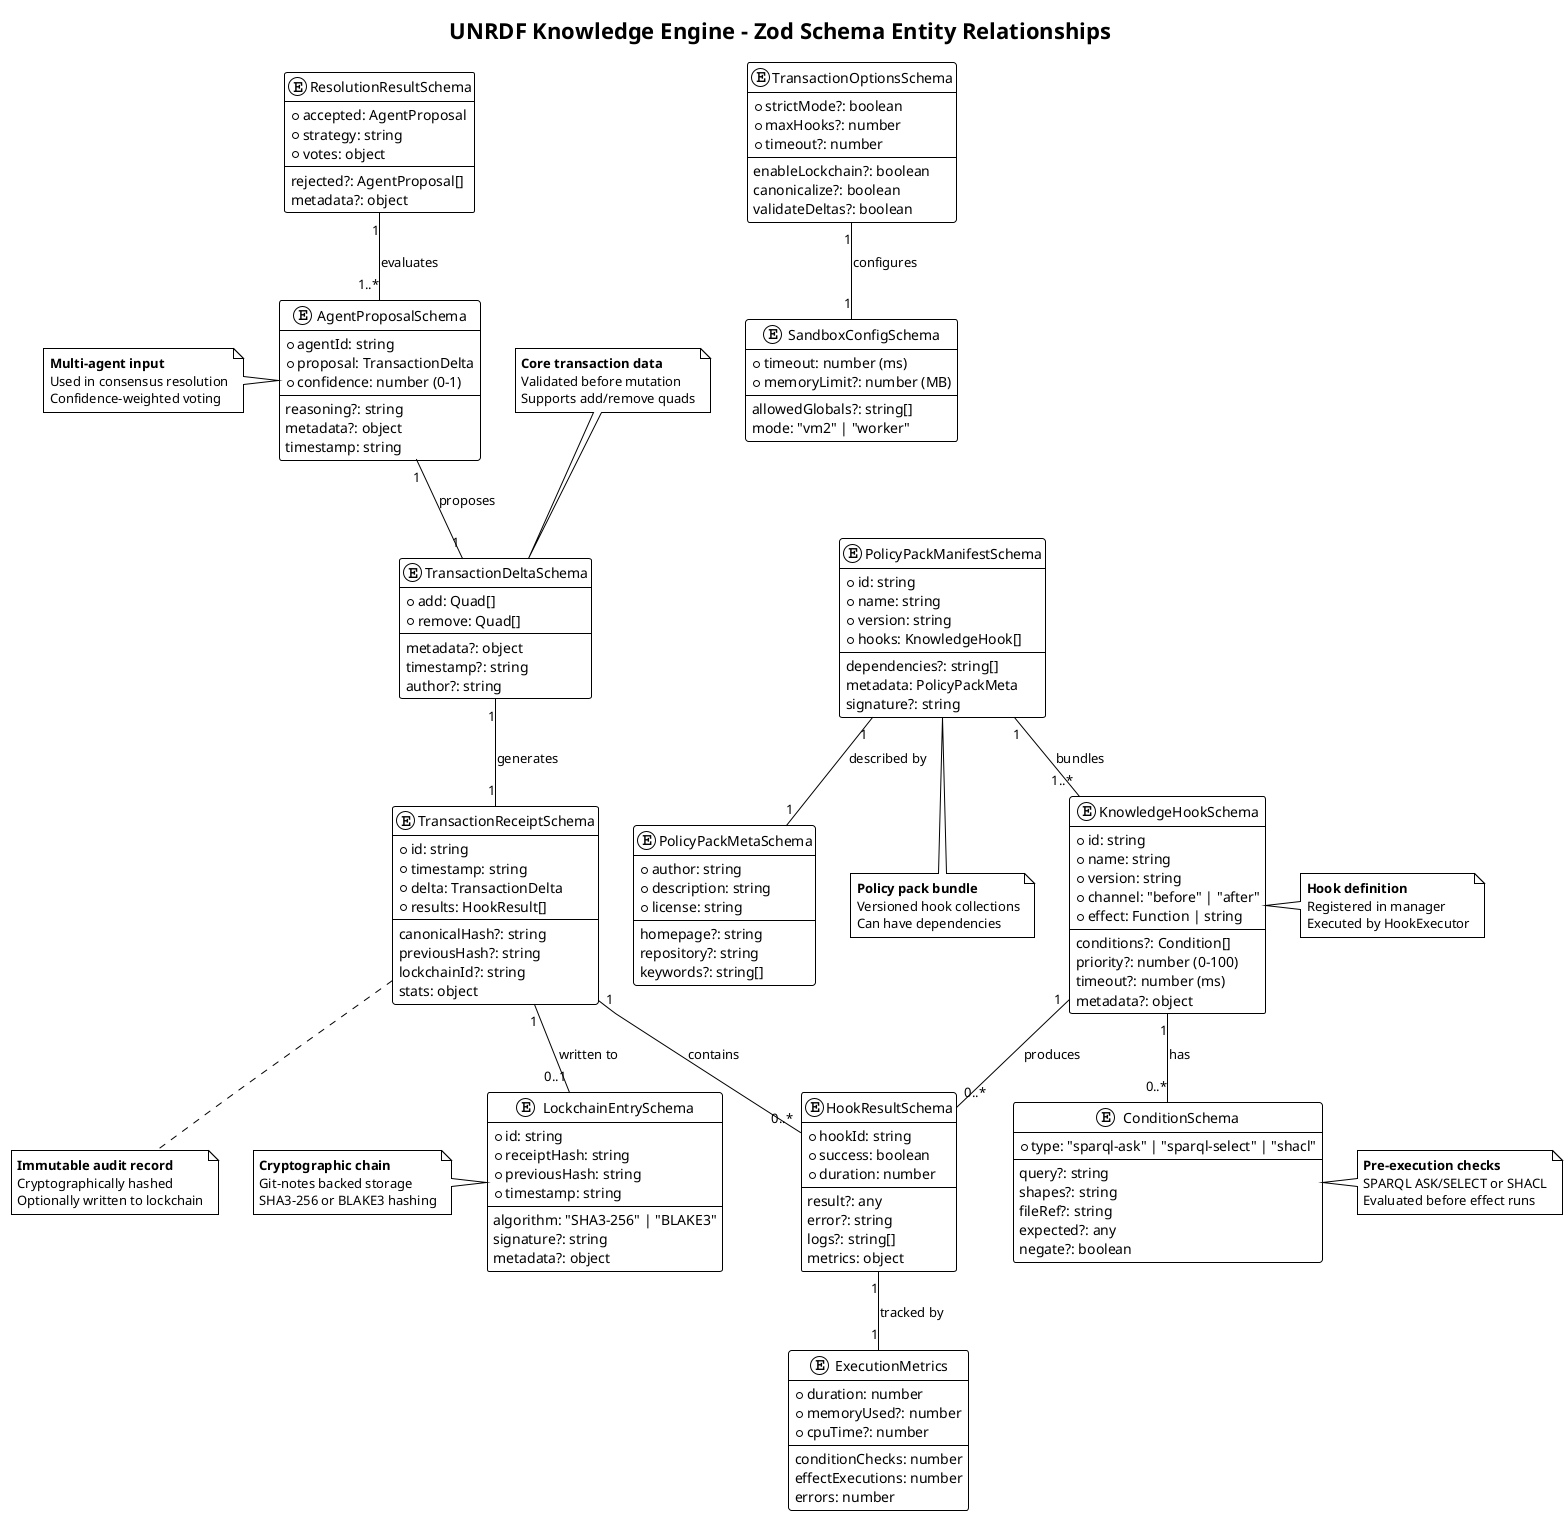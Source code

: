 @startuml KGCJS_Schemas_Zod_ER
!theme plain

title UNRDF Knowledge Engine - Zod Schema Entity Relationships

entity "TransactionDeltaSchema" as delta {
  * add: Quad[]
  * remove: Quad[]
  --
  metadata?: object
  timestamp?: string
  author?: string
}

entity "KnowledgeHookSchema" as hook {
  * id: string
  * name: string
  * version: string
  * channel: "before" | "after"
  * effect: Function | string
  --
  conditions?: Condition[]
  priority?: number (0-100)
  timeout?: number (ms)
  metadata?: object
}

entity "ConditionSchema" as condition {
  * type: "sparql-ask" | "sparql-select" | "shacl"
  --
  query?: string
  shapes?: string
  fileRef?: string
  expected?: any
  negate?: boolean
}

entity "TransactionReceiptSchema" as receipt {
  * id: string
  * timestamp: string
  * delta: TransactionDelta
  * results: HookResult[]
  --
  canonicalHash?: string
  previousHash?: string
  lockchainId?: string
  stats: object
}

entity "HookResultSchema" as hook_result {
  * hookId: string
  * success: boolean
  * duration: number
  --
  result?: any
  error?: string
  logs?: string[]
  metrics: object
}

entity "PolicyPackManifestSchema" as manifest {
  * id: string
  * name: string
  * version: string
  * hooks: KnowledgeHook[]
  --
  dependencies?: string[]
  metadata: PolicyPackMeta
  signature?: string
}

entity "PolicyPackMetaSchema" as meta {
  * author: string
  * description: string
  * license: string
  --
  homepage?: string
  repository?: string
  keywords?: string[]
}

entity "AgentProposalSchema" as proposal {
  * agentId: string
  * proposal: TransactionDelta
  * confidence: number (0-1)
  --
  reasoning?: string
  metadata?: object
  timestamp: string
}

entity "ResolutionResultSchema" as resolution {
  * accepted: AgentProposal
  * strategy: string
  * votes: object
  --
  rejected?: AgentProposal[]
  metadata?: object
}

entity "LockchainEntrySchema" as lockchain {
  * id: string
  * receiptHash: string
  * previousHash: string
  * timestamp: string
  --
  algorithm: "SHA3-256" | "BLAKE3"
  signature?: string
  metadata?: object
}

entity "TransactionOptionsSchema" as options {
  * strictMode?: boolean
  * maxHooks?: number
  * timeout?: number
  --
  enableLockchain?: boolean
  canonicalize?: boolean
  validateDeltas?: boolean
}

entity "SandboxConfigSchema" as sandbox_config {
  * timeout: number (ms)
  * memoryLimit?: number (MB)
  --
  allowedGlobals?: string[]
  mode: "vm2" | "worker"
}

entity "ExecutionMetrics" as metrics {
  * duration: number
  * memoryUsed?: number
  * cpuTime?: number
  --
  conditionChecks: number
  effectExecutions: number
  errors: number
}

' Relationships
delta "1" -- "1" receipt : generates
hook "1" -- "0..*" condition : has
hook "1" -- "0..*" hook_result : produces
receipt "1" -- "0..*" hook_result : contains
receipt "1" -- "0..1" lockchain : written to
manifest "1" -- "1..*" hook : bundles
manifest "1" -- "1" meta : described by
proposal "1" -- "1" delta : proposes
resolution "1" -- "1..*" proposal : evaluates
options "1" -- "1" sandbox_config : configures
hook_result "1" -- "1" metrics : tracked by

note top of delta
  **Core transaction data**
  Validated before mutation
  Supports add/remove quads
end note

note right of hook
  **Hook definition**
  Registered in manager
  Executed by HookExecutor
end note

note right of condition
  **Pre-execution checks**
  SPARQL ASK/SELECT or SHACL
  Evaluated before effect runs
end note

note bottom of receipt
  **Immutable audit record**
  Cryptographically hashed
  Optionally written to lockchain
end note

note bottom of manifest
  **Policy pack bundle**
  Versioned hook collections
  Can have dependencies
end note

note left of proposal
  **Multi-agent input**
  Used in consensus resolution
  Confidence-weighted voting
end note

note left of lockchain
  **Cryptographic chain**
  Git-notes backed storage
  SHA3-256 or BLAKE3 hashing
end note

@enduml
